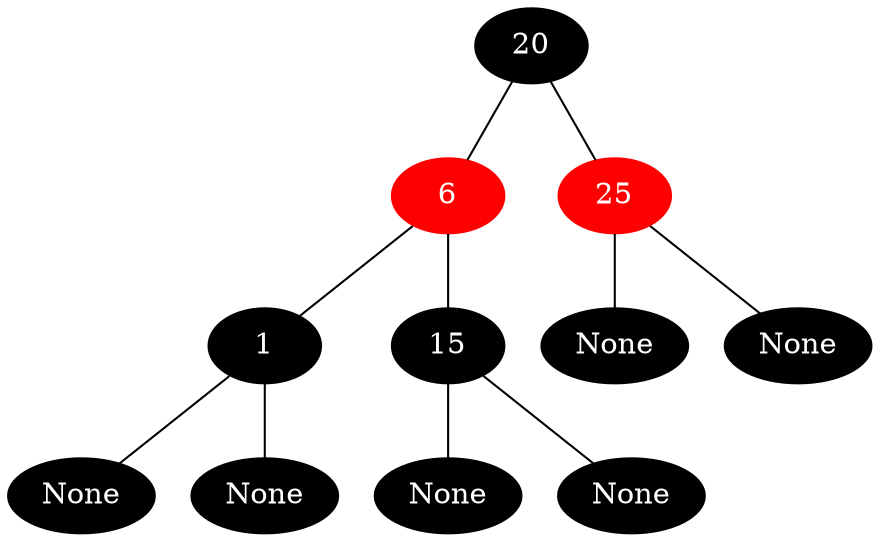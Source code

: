 graph {
	 0 [label="20", color=black, style=filled, fontcolor=white];
	 1 [label="6", color=red, style=filled, fontcolor=white];
	 2 [label="1", color=black, style=filled, fontcolor=white];
	 3 [label="None", color=black, style=filled, fontcolor=white];
	 4 [label="None", color=black, style=filled, fontcolor=white];
	 5 [label="15", color=black, style=filled, fontcolor=white];
	 6 [label="None", color=black, style=filled, fontcolor=white];
	 7 [label="None", color=black, style=filled, fontcolor=white];
	 8 [label="25", color=red, style=filled, fontcolor=white];
	 9 [label="None", color=black, style=filled, fontcolor=white];
	 10 [label="None", color=black, style=filled, fontcolor=white];
	 0 -- 1;
	 1 -- 2;
	 2 -- 3;
	 2 -- 4;
	 1 -- 5;
	 5 -- 6;
	 5 -- 7;
	 0 -- 8;
	 8 -- 9;
	 8 -- 10;
}
